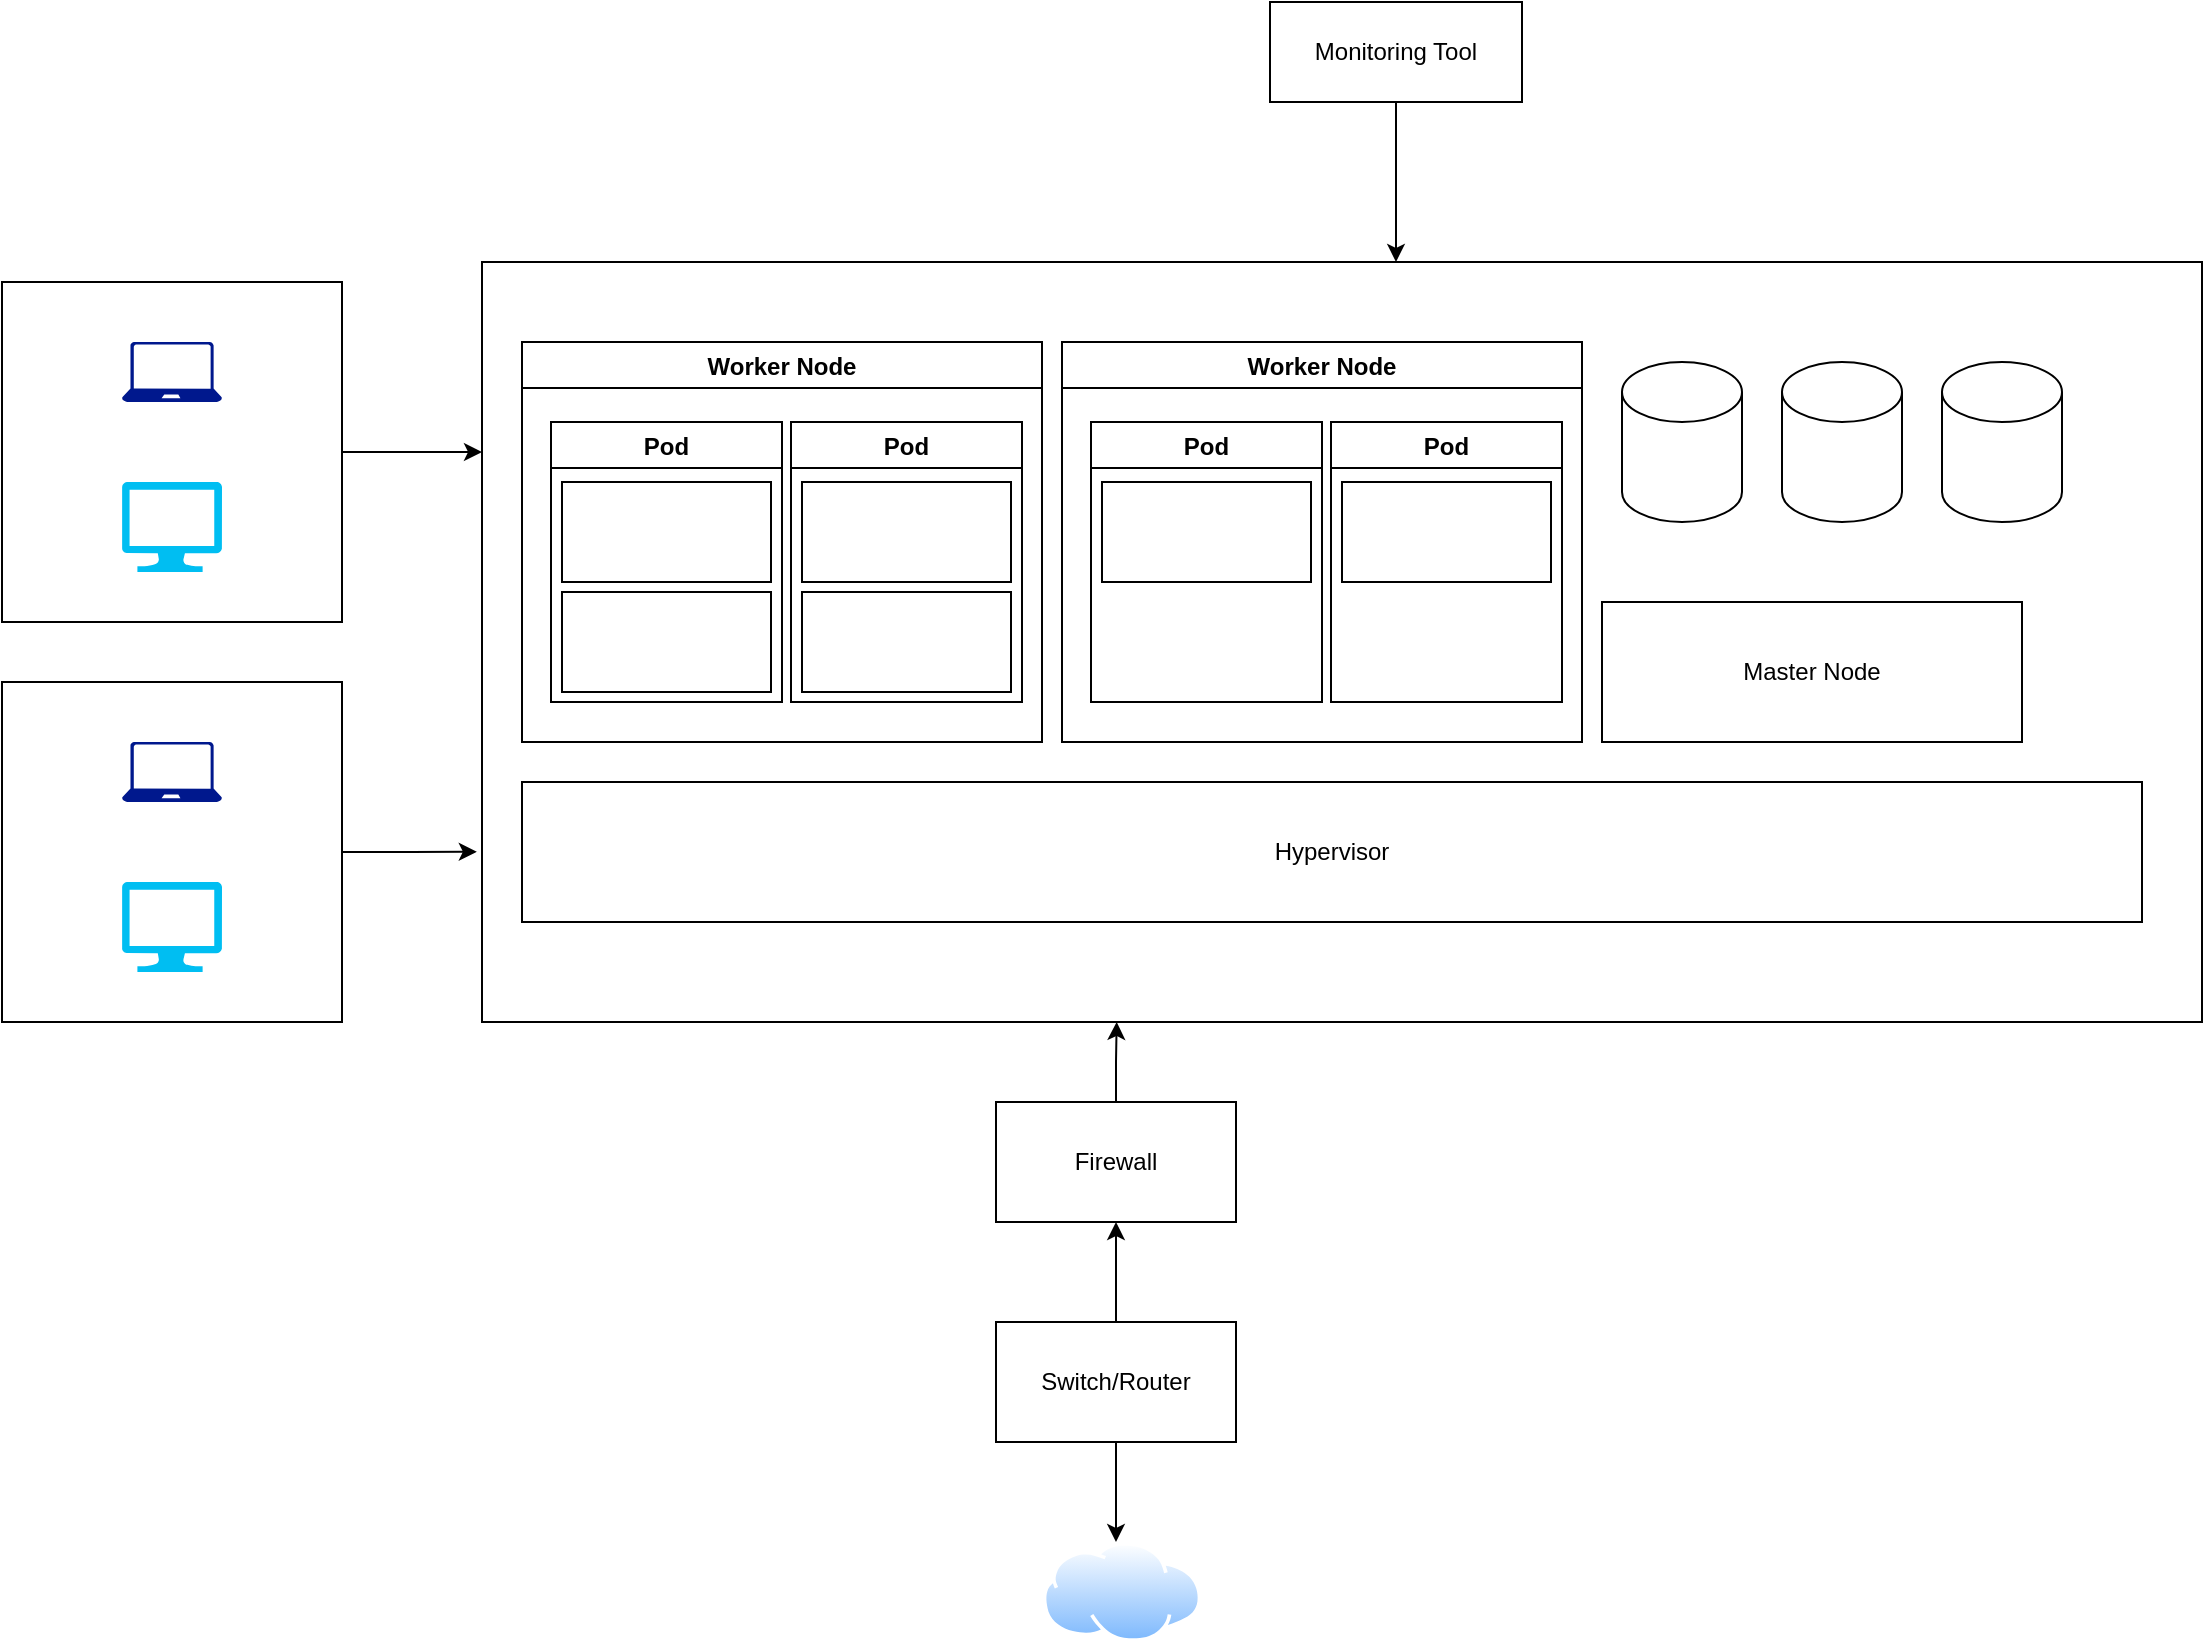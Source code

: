 <mxfile version="24.8.6">
  <diagram name="Seite-1" id="9e-nRqn-n4pBWHR9vGrc">
    <mxGraphModel dx="2514" dy="878" grid="1" gridSize="10" guides="1" tooltips="1" connect="1" arrows="1" fold="1" page="1" pageScale="1" pageWidth="827" pageHeight="1169" math="0" shadow="0">
      <root>
        <mxCell id="0" />
        <mxCell id="1" parent="0" />
        <mxCell id="4tjYlkecP4YtAsXjteQ2-23" value="" style="rounded=0;whiteSpace=wrap;html=1;" parent="1" vertex="1">
          <mxGeometry x="-50" y="190" width="860" height="380" as="geometry" />
        </mxCell>
        <mxCell id="4tjYlkecP4YtAsXjteQ2-1" value="Monitoring Tool" style="rounded=0;whiteSpace=wrap;html=1;" parent="1" vertex="1">
          <mxGeometry x="344" y="60" width="126" height="50" as="geometry" />
        </mxCell>
        <mxCell id="4tjYlkecP4YtAsXjteQ2-3" value="" style="shape=cylinder3;whiteSpace=wrap;html=1;boundedLbl=1;backgroundOutline=1;size=15;" parent="1" vertex="1">
          <mxGeometry x="680" y="240" width="60" height="80" as="geometry" />
        </mxCell>
        <mxCell id="4tjYlkecP4YtAsXjteQ2-8" value="" style="group" parent="1" vertex="1" connectable="0">
          <mxGeometry x="-290" y="200" width="170" height="170" as="geometry" />
        </mxCell>
        <mxCell id="4tjYlkecP4YtAsXjteQ2-11" value="" style="group" parent="4tjYlkecP4YtAsXjteQ2-8" vertex="1" connectable="0">
          <mxGeometry width="170" height="170" as="geometry" />
        </mxCell>
        <mxCell id="4tjYlkecP4YtAsXjteQ2-6" value="" style="whiteSpace=wrap;html=1;aspect=fixed;" parent="4tjYlkecP4YtAsXjteQ2-11" vertex="1">
          <mxGeometry width="170" height="170" as="geometry" />
        </mxCell>
        <mxCell id="4tjYlkecP4YtAsXjteQ2-4" value="" style="sketch=0;aspect=fixed;pointerEvents=1;shadow=0;dashed=0;html=1;strokeColor=none;labelPosition=center;verticalLabelPosition=bottom;verticalAlign=top;align=center;fillColor=#00188D;shape=mxgraph.azure.laptop" parent="4tjYlkecP4YtAsXjteQ2-11" vertex="1">
          <mxGeometry x="60" y="30" width="50" height="30" as="geometry" />
        </mxCell>
        <mxCell id="4tjYlkecP4YtAsXjteQ2-5" value="" style="verticalLabelPosition=bottom;html=1;verticalAlign=top;align=center;strokeColor=none;fillColor=#00BEF2;shape=mxgraph.azure.computer;pointerEvents=1;" parent="4tjYlkecP4YtAsXjteQ2-11" vertex="1">
          <mxGeometry x="60" y="100" width="50" height="45" as="geometry" />
        </mxCell>
        <mxCell id="4tjYlkecP4YtAsXjteQ2-15" value="Master Node" style="rounded=0;whiteSpace=wrap;html=1;" parent="1" vertex="1">
          <mxGeometry x="510" y="360" width="210" height="70" as="geometry" />
        </mxCell>
        <mxCell id="4tjYlkecP4YtAsXjteQ2-31" value="" style="shape=cylinder3;whiteSpace=wrap;html=1;boundedLbl=1;backgroundOutline=1;size=15;" parent="1" vertex="1">
          <mxGeometry x="520" y="240" width="60" height="80" as="geometry" />
        </mxCell>
        <mxCell id="4tjYlkecP4YtAsXjteQ2-35" value="" style="shape=cylinder3;whiteSpace=wrap;html=1;boundedLbl=1;backgroundOutline=1;size=15;" parent="1" vertex="1">
          <mxGeometry x="600" y="240" width="60" height="80" as="geometry" />
        </mxCell>
        <mxCell id="4tjYlkecP4YtAsXjteQ2-36" value="" style="group" parent="1" vertex="1" connectable="0">
          <mxGeometry x="-290" y="400" width="170" height="170" as="geometry" />
        </mxCell>
        <mxCell id="4tjYlkecP4YtAsXjteQ2-37" value="" style="group" parent="4tjYlkecP4YtAsXjteQ2-36" vertex="1" connectable="0">
          <mxGeometry width="170" height="170" as="geometry" />
        </mxCell>
        <mxCell id="4tjYlkecP4YtAsXjteQ2-38" value="" style="whiteSpace=wrap;html=1;aspect=fixed;" parent="4tjYlkecP4YtAsXjteQ2-37" vertex="1">
          <mxGeometry width="170" height="170" as="geometry" />
        </mxCell>
        <mxCell id="4tjYlkecP4YtAsXjteQ2-39" value="" style="sketch=0;aspect=fixed;pointerEvents=1;shadow=0;dashed=0;html=1;strokeColor=none;labelPosition=center;verticalLabelPosition=bottom;verticalAlign=top;align=center;fillColor=#00188D;shape=mxgraph.azure.laptop" parent="4tjYlkecP4YtAsXjteQ2-37" vertex="1">
          <mxGeometry x="60" y="30" width="50" height="30" as="geometry" />
        </mxCell>
        <mxCell id="4tjYlkecP4YtAsXjteQ2-40" value="" style="verticalLabelPosition=bottom;html=1;verticalAlign=top;align=center;strokeColor=none;fillColor=#00BEF2;shape=mxgraph.azure.computer;pointerEvents=1;" parent="4tjYlkecP4YtAsXjteQ2-37" vertex="1">
          <mxGeometry x="60" y="100" width="50" height="45" as="geometry" />
        </mxCell>
        <mxCell id="4tjYlkecP4YtAsXjteQ2-42" style="edgeStyle=orthogonalEdgeStyle;rounded=0;orthogonalLoop=1;jettySize=auto;html=1;exitX=1;exitY=0.5;exitDx=0;exitDy=0;entryX=0;entryY=0.25;entryDx=0;entryDy=0;" parent="1" source="4tjYlkecP4YtAsXjteQ2-6" target="4tjYlkecP4YtAsXjteQ2-23" edge="1">
          <mxGeometry relative="1" as="geometry" />
        </mxCell>
        <mxCell id="4tjYlkecP4YtAsXjteQ2-43" style="edgeStyle=orthogonalEdgeStyle;rounded=0;orthogonalLoop=1;jettySize=auto;html=1;exitX=1;exitY=0.5;exitDx=0;exitDy=0;entryX=-0.003;entryY=0.776;entryDx=0;entryDy=0;entryPerimeter=0;" parent="1" source="4tjYlkecP4YtAsXjteQ2-38" target="4tjYlkecP4YtAsXjteQ2-23" edge="1">
          <mxGeometry relative="1" as="geometry" />
        </mxCell>
        <mxCell id="4tjYlkecP4YtAsXjteQ2-44" value="Firewall" style="rounded=0;whiteSpace=wrap;html=1;" parent="1" vertex="1">
          <mxGeometry x="207" y="610" width="120" height="60" as="geometry" />
        </mxCell>
        <mxCell id="4tjYlkecP4YtAsXjteQ2-47" style="edgeStyle=orthogonalEdgeStyle;rounded=0;orthogonalLoop=1;jettySize=auto;html=1;entryX=0.5;entryY=1;entryDx=0;entryDy=0;" parent="1" source="4tjYlkecP4YtAsXjteQ2-46" target="4tjYlkecP4YtAsXjteQ2-44" edge="1">
          <mxGeometry relative="1" as="geometry" />
        </mxCell>
        <mxCell id="4tjYlkecP4YtAsXjteQ2-50" style="edgeStyle=orthogonalEdgeStyle;rounded=0;orthogonalLoop=1;jettySize=auto;html=1;" parent="1" source="4tjYlkecP4YtAsXjteQ2-46" edge="1">
          <mxGeometry relative="1" as="geometry">
            <mxPoint x="267" y="830" as="targetPoint" />
          </mxGeometry>
        </mxCell>
        <mxCell id="4tjYlkecP4YtAsXjteQ2-46" value="Switch/Router" style="rounded=0;whiteSpace=wrap;html=1;" parent="1" vertex="1">
          <mxGeometry x="207" y="720" width="120" height="60" as="geometry" />
        </mxCell>
        <mxCell id="4tjYlkecP4YtAsXjteQ2-48" value="" style="image;aspect=fixed;perimeter=ellipsePerimeter;html=1;align=center;shadow=0;dashed=0;spacingTop=3;image=img/lib/active_directory/internet_cloud.svg;" parent="1" vertex="1">
          <mxGeometry x="230.32" y="830" width="79.37" height="50" as="geometry" />
        </mxCell>
        <mxCell id="orkLs4dR85jFUJIT-3aI-4" value="Hypervisor" style="rounded=0;whiteSpace=wrap;html=1;" vertex="1" parent="1">
          <mxGeometry x="-30" y="450" width="810" height="70" as="geometry" />
        </mxCell>
        <mxCell id="orkLs4dR85jFUJIT-3aI-6" style="edgeStyle=orthogonalEdgeStyle;rounded=0;orthogonalLoop=1;jettySize=auto;html=1;" edge="1" parent="1" source="4tjYlkecP4YtAsXjteQ2-1">
          <mxGeometry relative="1" as="geometry">
            <mxPoint x="407" y="190" as="targetPoint" />
          </mxGeometry>
        </mxCell>
        <mxCell id="orkLs4dR85jFUJIT-3aI-7" style="edgeStyle=orthogonalEdgeStyle;rounded=0;orthogonalLoop=1;jettySize=auto;html=1;entryX=0.369;entryY=1;entryDx=0;entryDy=0;entryPerimeter=0;" edge="1" parent="1" source="4tjYlkecP4YtAsXjteQ2-44" target="4tjYlkecP4YtAsXjteQ2-23">
          <mxGeometry relative="1" as="geometry" />
        </mxCell>
        <mxCell id="orkLs4dR85jFUJIT-3aI-13" value="" style="rounded=0;whiteSpace=wrap;html=1;" vertex="1" parent="1">
          <mxGeometry x="-10" y="355" width="104.5" height="50" as="geometry" />
        </mxCell>
        <mxCell id="orkLs4dR85jFUJIT-3aI-19" value="" style="rounded=0;whiteSpace=wrap;html=1;" vertex="1" parent="1">
          <mxGeometry x="110" y="355" width="104.5" height="50" as="geometry" />
        </mxCell>
        <mxCell id="orkLs4dR85jFUJIT-3aI-20" value="" style="group" vertex="1" connectable="0" parent="1">
          <mxGeometry x="-30" y="230" width="260" height="200" as="geometry" />
        </mxCell>
        <mxCell id="4tjYlkecP4YtAsXjteQ2-12" value="Worker Node" style="swimlane;" parent="orkLs4dR85jFUJIT-3aI-20" vertex="1">
          <mxGeometry width="260" height="200" as="geometry">
            <mxRectangle x="214" y="400" width="110" height="30" as="alternateBounds" />
          </mxGeometry>
        </mxCell>
        <mxCell id="4tjYlkecP4YtAsXjteQ2-17" value="Pod" style="swimlane;" parent="4tjYlkecP4YtAsXjteQ2-12" vertex="1">
          <mxGeometry x="14.5" y="40" width="115.5" height="140" as="geometry">
            <mxRectangle x="214" y="400" width="110" height="30" as="alternateBounds" />
          </mxGeometry>
        </mxCell>
        <mxCell id="orkLs4dR85jFUJIT-3aI-12" value="" style="rounded=0;whiteSpace=wrap;html=1;" vertex="1" parent="4tjYlkecP4YtAsXjteQ2-17">
          <mxGeometry x="5.5" y="30" width="104.5" height="50" as="geometry" />
        </mxCell>
        <mxCell id="orkLs4dR85jFUJIT-3aI-17" value="Pod" style="swimlane;" vertex="1" parent="orkLs4dR85jFUJIT-3aI-20">
          <mxGeometry x="134.5" y="40" width="115.5" height="140" as="geometry">
            <mxRectangle x="214" y="400" width="110" height="30" as="alternateBounds" />
          </mxGeometry>
        </mxCell>
        <mxCell id="orkLs4dR85jFUJIT-3aI-18" value="" style="rounded=0;whiteSpace=wrap;html=1;" vertex="1" parent="orkLs4dR85jFUJIT-3aI-17">
          <mxGeometry x="5.5" y="30" width="104.5" height="50" as="geometry" />
        </mxCell>
        <mxCell id="orkLs4dR85jFUJIT-3aI-21" value="" style="group" vertex="1" connectable="0" parent="1">
          <mxGeometry x="240" y="230" width="260" height="200" as="geometry" />
        </mxCell>
        <mxCell id="orkLs4dR85jFUJIT-3aI-22" value="Worker Node" style="swimlane;" vertex="1" parent="orkLs4dR85jFUJIT-3aI-21">
          <mxGeometry width="260" height="200" as="geometry">
            <mxRectangle x="214" y="400" width="110" height="30" as="alternateBounds" />
          </mxGeometry>
        </mxCell>
        <mxCell id="orkLs4dR85jFUJIT-3aI-23" value="Pod" style="swimlane;" vertex="1" parent="orkLs4dR85jFUJIT-3aI-22">
          <mxGeometry x="14.5" y="40" width="115.5" height="140" as="geometry">
            <mxRectangle x="214" y="400" width="110" height="30" as="alternateBounds" />
          </mxGeometry>
        </mxCell>
        <mxCell id="orkLs4dR85jFUJIT-3aI-24" value="" style="rounded=0;whiteSpace=wrap;html=1;" vertex="1" parent="orkLs4dR85jFUJIT-3aI-23">
          <mxGeometry x="5.5" y="30" width="104.5" height="50" as="geometry" />
        </mxCell>
        <mxCell id="orkLs4dR85jFUJIT-3aI-25" value="Pod" style="swimlane;" vertex="1" parent="orkLs4dR85jFUJIT-3aI-21">
          <mxGeometry x="134.5" y="40" width="115.5" height="140" as="geometry">
            <mxRectangle x="214" y="400" width="110" height="30" as="alternateBounds" />
          </mxGeometry>
        </mxCell>
        <mxCell id="orkLs4dR85jFUJIT-3aI-26" value="" style="rounded=0;whiteSpace=wrap;html=1;" vertex="1" parent="orkLs4dR85jFUJIT-3aI-25">
          <mxGeometry x="5.5" y="30" width="104.5" height="50" as="geometry" />
        </mxCell>
      </root>
    </mxGraphModel>
  </diagram>
</mxfile>
